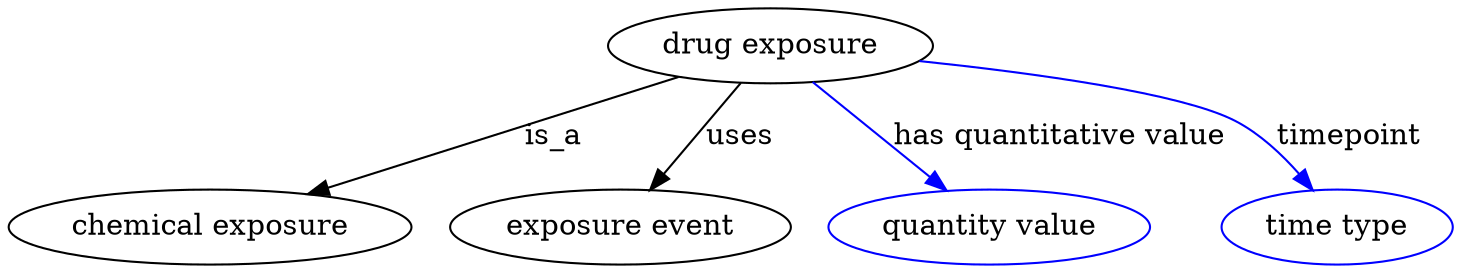 digraph {
	graph [bb="0,0,555.54,123"];
	node [label="\N"];
	"drug exposure"	[height=0.5,
		label="drug exposure",
		pos="298.34,105",
		width=1.6971];
	"chemical exposure"	[height=0.5,
		pos="77.343,18",
		width=2.1484];
	"drug exposure" -> "chemical exposure"	[label=is_a,
		lp="212.34,61.5",
		pos="e,115.73,33.765 262.84,90.343 225.48,75.976 166.48,53.282 125.07,37.356"];
	"exposure event"	[height=0.5,
		pos="236.34,18",
		width=1.7693];
	"drug exposure" -> "exposure event"	[label=uses,
		lp="283.34,61.5",
		pos="e,248.57,35.758 286.09,87.207 277.09,74.866 264.71,57.894 254.55,43.967"];
	"has quantitative value"	[color=blue,
		height=0.5,
		label="quantity value",
		pos="379.34,18",
		width=1.6971];
	"drug exposure" -> "has quantitative value"	[color=blue,
		label="has quantitative value",
		lp="403.84,61.5",
		pos="e,363.65,35.469 314.35,87.207 326.41,74.552 343.11,57.026 356.56,42.909",
		style=solid];
	timepoint	[color=blue,
		height=0.5,
		label="time type",
		pos="511.34,18",
		width=1.2277];
	"drug exposure" -> timepoint	[color=blue,
		label=timepoint,
		lp="511.84,61.5",
		pos="e,500.71,35.964 357.98,100.96 391.94,97.028 434.19,88.278 467.34,69 477.9,62.859 487.24,53.27 494.57,44.125",
		style=solid];
}
